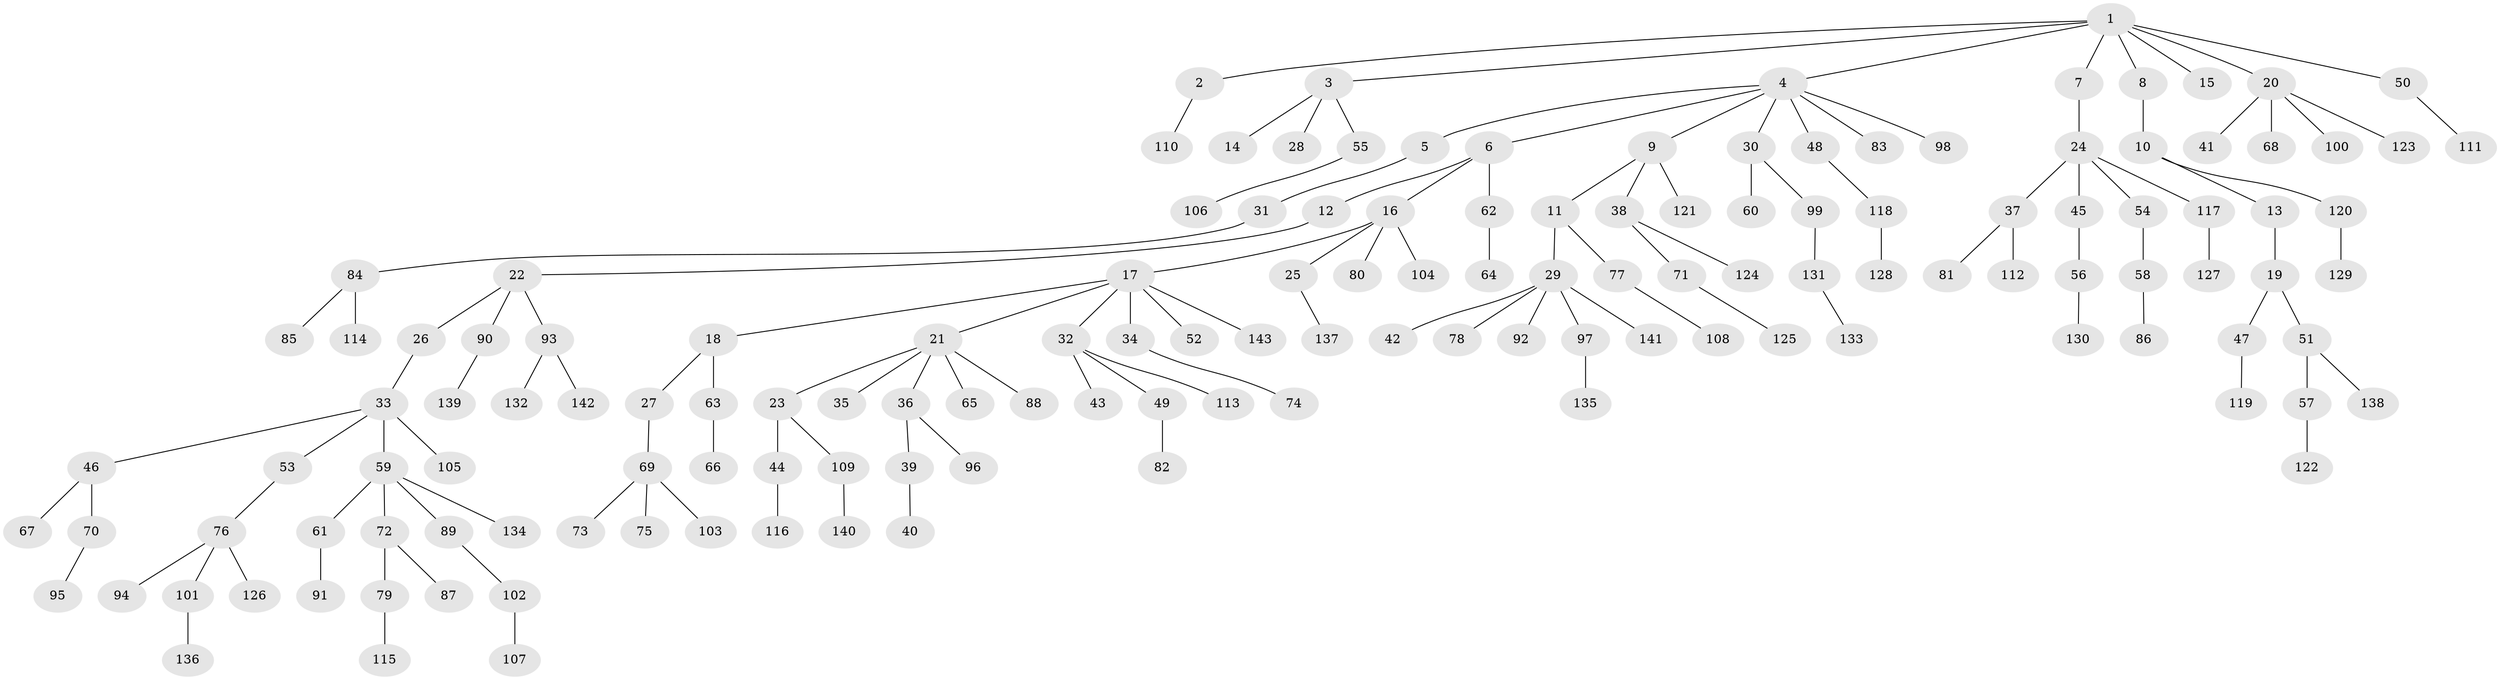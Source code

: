 // coarse degree distribution, {9: 0.013888888888888888, 1: 0.5833333333333334, 5: 0.041666666666666664, 2: 0.18055555555555555, 3: 0.09722222222222222, 6: 0.013888888888888888, 4: 0.05555555555555555, 7: 0.013888888888888888}
// Generated by graph-tools (version 1.1) at 2025/46/03/06/25 01:46:56]
// undirected, 143 vertices, 142 edges
graph export_dot {
graph [start="1"]
  node [color=gray90,style=filled];
  1;
  2;
  3;
  4;
  5;
  6;
  7;
  8;
  9;
  10;
  11;
  12;
  13;
  14;
  15;
  16;
  17;
  18;
  19;
  20;
  21;
  22;
  23;
  24;
  25;
  26;
  27;
  28;
  29;
  30;
  31;
  32;
  33;
  34;
  35;
  36;
  37;
  38;
  39;
  40;
  41;
  42;
  43;
  44;
  45;
  46;
  47;
  48;
  49;
  50;
  51;
  52;
  53;
  54;
  55;
  56;
  57;
  58;
  59;
  60;
  61;
  62;
  63;
  64;
  65;
  66;
  67;
  68;
  69;
  70;
  71;
  72;
  73;
  74;
  75;
  76;
  77;
  78;
  79;
  80;
  81;
  82;
  83;
  84;
  85;
  86;
  87;
  88;
  89;
  90;
  91;
  92;
  93;
  94;
  95;
  96;
  97;
  98;
  99;
  100;
  101;
  102;
  103;
  104;
  105;
  106;
  107;
  108;
  109;
  110;
  111;
  112;
  113;
  114;
  115;
  116;
  117;
  118;
  119;
  120;
  121;
  122;
  123;
  124;
  125;
  126;
  127;
  128;
  129;
  130;
  131;
  132;
  133;
  134;
  135;
  136;
  137;
  138;
  139;
  140;
  141;
  142;
  143;
  1 -- 2;
  1 -- 3;
  1 -- 4;
  1 -- 7;
  1 -- 8;
  1 -- 15;
  1 -- 20;
  1 -- 50;
  2 -- 110;
  3 -- 14;
  3 -- 28;
  3 -- 55;
  4 -- 5;
  4 -- 6;
  4 -- 9;
  4 -- 30;
  4 -- 48;
  4 -- 83;
  4 -- 98;
  5 -- 31;
  6 -- 12;
  6 -- 16;
  6 -- 62;
  7 -- 24;
  8 -- 10;
  9 -- 11;
  9 -- 38;
  9 -- 121;
  10 -- 13;
  10 -- 120;
  11 -- 29;
  11 -- 77;
  12 -- 22;
  13 -- 19;
  16 -- 17;
  16 -- 25;
  16 -- 80;
  16 -- 104;
  17 -- 18;
  17 -- 21;
  17 -- 32;
  17 -- 34;
  17 -- 52;
  17 -- 143;
  18 -- 27;
  18 -- 63;
  19 -- 47;
  19 -- 51;
  20 -- 41;
  20 -- 68;
  20 -- 100;
  20 -- 123;
  21 -- 23;
  21 -- 35;
  21 -- 36;
  21 -- 65;
  21 -- 88;
  22 -- 26;
  22 -- 90;
  22 -- 93;
  23 -- 44;
  23 -- 109;
  24 -- 37;
  24 -- 45;
  24 -- 54;
  24 -- 117;
  25 -- 137;
  26 -- 33;
  27 -- 69;
  29 -- 42;
  29 -- 78;
  29 -- 92;
  29 -- 97;
  29 -- 141;
  30 -- 60;
  30 -- 99;
  31 -- 84;
  32 -- 43;
  32 -- 49;
  32 -- 113;
  33 -- 46;
  33 -- 53;
  33 -- 59;
  33 -- 105;
  34 -- 74;
  36 -- 39;
  36 -- 96;
  37 -- 81;
  37 -- 112;
  38 -- 71;
  38 -- 124;
  39 -- 40;
  44 -- 116;
  45 -- 56;
  46 -- 67;
  46 -- 70;
  47 -- 119;
  48 -- 118;
  49 -- 82;
  50 -- 111;
  51 -- 57;
  51 -- 138;
  53 -- 76;
  54 -- 58;
  55 -- 106;
  56 -- 130;
  57 -- 122;
  58 -- 86;
  59 -- 61;
  59 -- 72;
  59 -- 89;
  59 -- 134;
  61 -- 91;
  62 -- 64;
  63 -- 66;
  69 -- 73;
  69 -- 75;
  69 -- 103;
  70 -- 95;
  71 -- 125;
  72 -- 79;
  72 -- 87;
  76 -- 94;
  76 -- 101;
  76 -- 126;
  77 -- 108;
  79 -- 115;
  84 -- 85;
  84 -- 114;
  89 -- 102;
  90 -- 139;
  93 -- 132;
  93 -- 142;
  97 -- 135;
  99 -- 131;
  101 -- 136;
  102 -- 107;
  109 -- 140;
  117 -- 127;
  118 -- 128;
  120 -- 129;
  131 -- 133;
}
